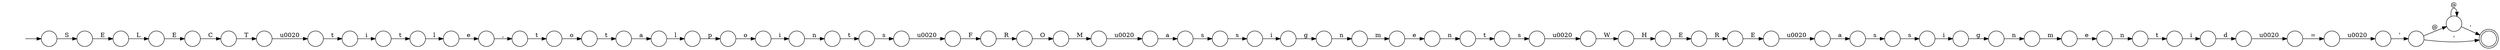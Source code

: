 digraph Automaton {
  rankdir = LR;
  0 [shape=circle,label=""];
  0 -> 19 [label="E"]
  1 [shape=circle,label=""];
  1 -> 13 [label="t"]
  2 [shape=circle,label=""];
  2 -> 38 [label="s"]
  3 [shape=circle,label=""];
  3 -> 28 [label="g"]
  4 [shape=circle,label=""];
  4 -> 5 [label="T"]
  5 [shape=circle,label=""];
  5 -> 44 [label="\u0020"]
  6 [shape=circle,label=""];
  6 -> 27 [label="m"]
  7 [shape=circle,label=""];
  7 -> 22 [label="\u0020"]
  8 [shape=circle,label=""];
  8 -> 14 [label="s"]
  9 [shape=circle,label=""];
  9 -> 6 [label="n"]
  10 [shape=circle,label=""];
  10 -> 25 [label="i"]
  11 [shape=circle,label=""];
  11 -> 41 [label="i"]
  12 [shape=circle,label=""];
  12 -> 12 [label="@"]
  12 -> 47 [label="'"]
  13 [shape=circle,label=""];
  13 -> 51 [label="i"]
  14 [shape=circle,label=""];
  14 -> 3 [label="i"]
  15 [shape=circle,label=""];
  15 -> 53 [label="\u0020"]
  16 [shape=circle,label=""];
  16 -> 46 [label="E"]
  17 [shape=circle,label=""];
  17 -> 59 [label="t"]
  18 [shape=circle,label=""];
  initial [shape=plaintext,label=""];
  initial -> 18
  18 -> 29 [label="S"]
  19 [shape=circle,label=""];
  19 -> 4 [label="C"]
  20 [shape=circle,label=""];
  20 -> 48 [label="t"]
  21 [shape=circle,label=""];
  21 -> 36 [label="l"]
  22 [shape=circle,label=""];
  22 -> 26 [label="F"]
  23 [shape=circle,label=""];
  23 -> 56 [label="e"]
  24 [shape=circle,label=""];
  24 -> 15 [label="M"]
  25 [shape=circle,label=""];
  25 -> 49 [label="t"]
  26 [shape=circle,label=""];
  26 -> 32 [label="R"]
  27 [shape=circle,label=""];
  27 -> 30 [label="e"]
  28 [shape=circle,label=""];
  28 -> 34 [label="n"]
  29 [shape=circle,label=""];
  29 -> 57 [label="E"]
  30 [shape=circle,label=""];
  30 -> 64 [label="n"]
  31 [shape=circle,label=""];
  31 -> 12 [label="@"]
  31 -> 47 [label="'"]
  32 [shape=circle,label=""];
  32 -> 24 [label="O"]
  33 [shape=circle,label=""];
  33 -> 39 [label="i"]
  34 [shape=circle,label=""];
  34 -> 37 [label="m"]
  35 [shape=circle,label=""];
  35 -> 61 [label="W"]
  36 [shape=circle,label=""];
  36 -> 52 [label="p"]
  37 [shape=circle,label=""];
  37 -> 50 [label="e"]
  38 [shape=circle,label=""];
  38 -> 11 [label="s"]
  39 [shape=circle,label=""];
  39 -> 20 [label="n"]
  40 [shape=circle,label=""];
  40 -> 35 [label="\u0020"]
  41 [shape=circle,label=""];
  41 -> 9 [label="g"]
  42 [shape=circle,label=""];
  42 -> 66 [label="\u0020"]
  43 [shape=circle,label=""];
  43 -> 16 [label="R"]
  44 [shape=circle,label=""];
  44 -> 10 [label="t"]
  45 [shape=circle,label=""];
  45 -> 60 [label="t"]
  46 [shape=circle,label=""];
  46 -> 63 [label="\u0020"]
  47 [shape=doublecircle,label=""];
  48 [shape=circle,label=""];
  48 -> 7 [label="s"]
  49 [shape=circle,label=""];
  49 -> 23 [label="l"]
  50 [shape=circle,label=""];
  50 -> 1 [label="n"]
  51 [shape=circle,label=""];
  51 -> 58 [label="d"]
  52 [shape=circle,label=""];
  52 -> 33 [label="o"]
  53 [shape=circle,label=""];
  53 -> 2 [label="a"]
  54 [shape=circle,label=""];
  54 -> 40 [label="s"]
  55 [shape=circle,label=""];
  55 -> 43 [label="E"]
  56 [shape=circle,label=""];
  56 -> 45 [label=","]
  57 [shape=circle,label=""];
  57 -> 0 [label="L"]
  58 [shape=circle,label=""];
  58 -> 65 [label="\u0020"]
  59 [shape=circle,label=""];
  59 -> 21 [label="a"]
  60 [shape=circle,label=""];
  60 -> 17 [label="o"]
  61 [shape=circle,label=""];
  61 -> 55 [label="H"]
  62 [shape=circle,label=""];
  62 -> 8 [label="s"]
  63 [shape=circle,label=""];
  63 -> 62 [label="a"]
  64 [shape=circle,label=""];
  64 -> 54 [label="t"]
  65 [shape=circle,label=""];
  65 -> 42 [label="="]
  66 [shape=circle,label=""];
  66 -> 31 [label="'"]
}
